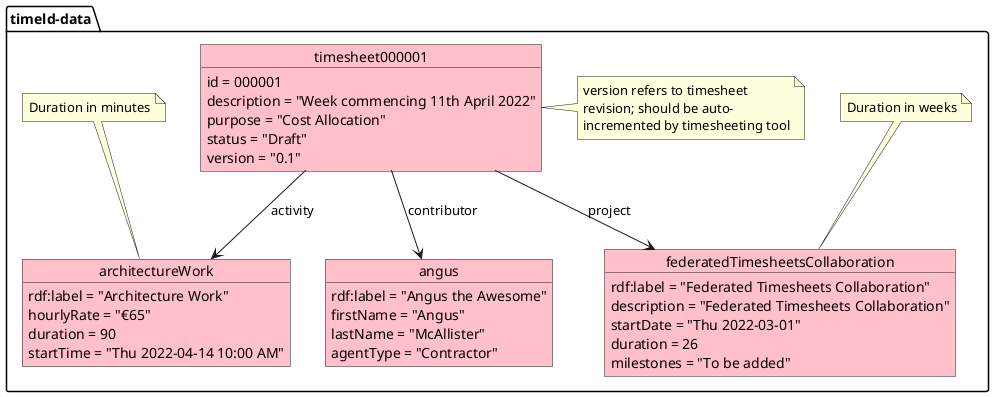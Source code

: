 @startuml
'https://plantuml.com/object-diagram

skinparam object {
  BackgroundColor Pink
}

package timeld-data {

  object "timesheet000001" as t000001 {
    id = 000001
    description = "Week commencing 11th April 2022"
    purpose = "Cost Allocation"
    status = "Draft"
    version = "0.1"
  }
  note right of t000001
    version refers to timesheet
    revision; should be auto-
    incremented by timesheeting tool
  end note

  object angus {
    rdf:label = "Angus the Awesome"
    firstName = "Angus"
    lastName = "McAllister"
    agentType = "Contractor"
  }

  t000001 --> angus : contributor

  object "architectureWork" as aw {
    rdf:label = "Architecture Work"
    hourlyRate = "€65"
    duration = 90
    startTime = "Thu 2022-04-14 10:00 AM"
}
  note top of aw
    Duration in minutes
  end note

  t000001 --> aw : activity

  object "federatedTimesheetsCollaboration" as fedTimesheetsCollab {
    rdf:label = "Federated Timesheets Collaboration"
    description = "Federated Timesheets Collaboration"
    startDate = "Thu 2022-03-01"
    duration = 26
    milestones = "To be added"

  }
  note top of fedTimesheetsCollab
    Duration in weeks
  end note

  t000001 --> fedTimesheetsCollab : project
}
@enduml